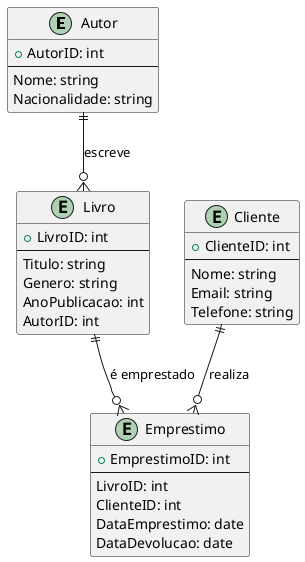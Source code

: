 @startuml
entity "Autor" as Autor {
  +AutorID: int
  --
  Nome: string
  Nacionalidade: string
}

entity "Livro" as Livro {
  +LivroID: int
  --
  Titulo: string
  Genero: string
  AnoPublicacao: int
  AutorID: int
}

entity "Cliente" as Cliente {
  +ClienteID: int
  --
  Nome: string
  Email: string
  Telefone: string
}

entity "Emprestimo" as Emprestimo {
  +EmprestimoID: int
  --
  LivroID: int
  ClienteID: int
  DataEmprestimo: date
  DataDevolucao: date
}

Autor ||--o{ Livro : "escreve"
Livro ||--o{ Emprestimo : "é emprestado"
Cliente ||--o{ Emprestimo : "realiza"
@enduml